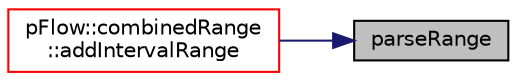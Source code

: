 digraph "parseRange"
{
 // LATEX_PDF_SIZE
  edge [fontname="Helvetica",fontsize="10",labelfontname="Helvetica",labelfontsize="10"];
  node [fontname="Helvetica",fontsize="10",shape=record];
  rankdir="RL";
  Node1 [label="parseRange",height=0.2,width=0.4,color="black", fillcolor="grey75", style="filled", fontcolor="black",tooltip=" "];
  Node1 -> Node2 [dir="back",color="midnightblue",fontsize="10",style="solid",fontname="Helvetica"];
  Node2 [label="pFlow::combinedRange\l::addIntervalRange",height=0.2,width=0.4,color="red", fillcolor="white", style="filled",URL="$classpFlow_1_1combinedRange.html#a59ec953d3d9b171d79c9f11b16f9c26d",tooltip=" "];
}
